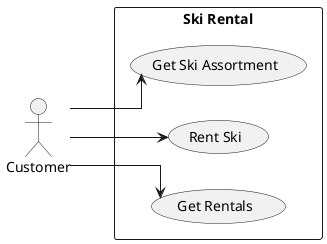 @startuml
left to right direction
skinparam linetype ortho
actor Customer
rectangle "Ski Rental" {
  usecase "Get Ski Assortment" as UC1
  usecase "Rent Ski" as UC2
  usecase "Get Rentals" as UC3
}

Customer --> UC1
Customer --> UC2
Customer --> UC3
@enduml
